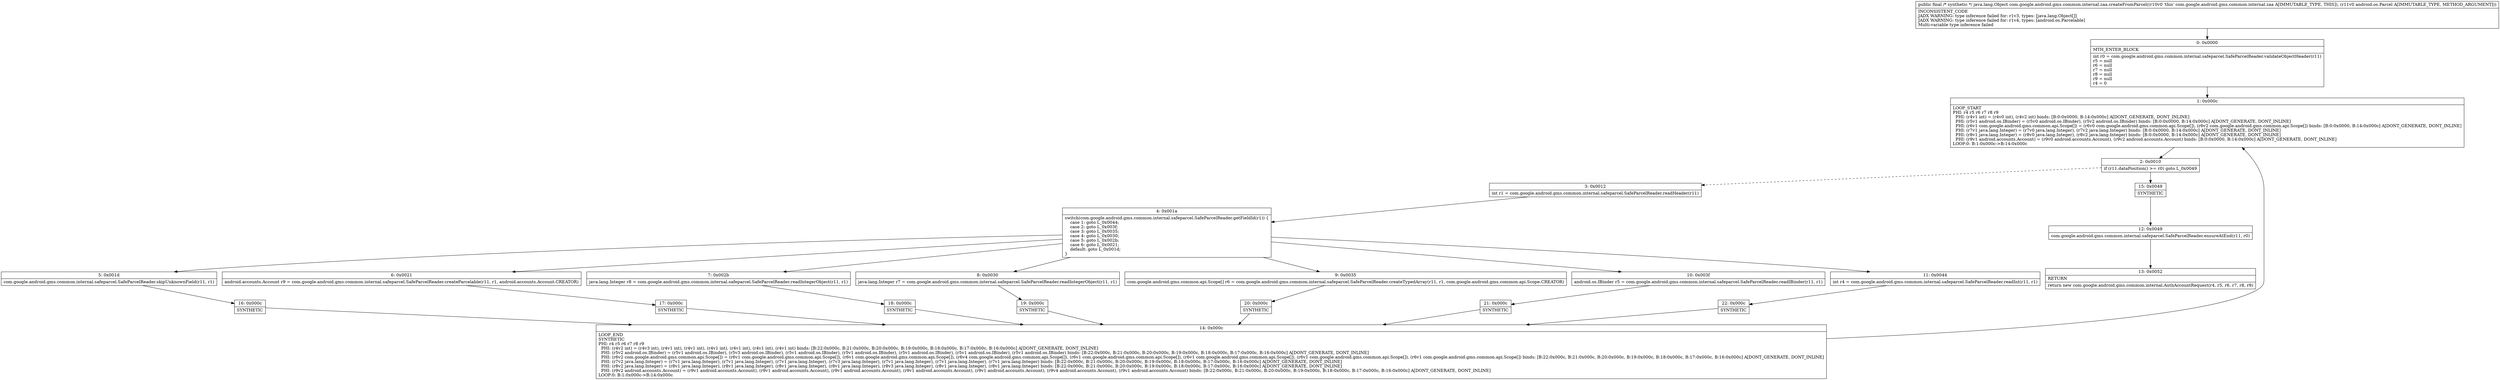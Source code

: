 digraph "CFG forcom.google.android.gms.common.internal.zaa.createFromParcel(Landroid\/os\/Parcel;)Ljava\/lang\/Object;" {
Node_0 [shape=record,label="{0\:\ 0x0000|MTH_ENTER_BLOCK\l|int r0 = com.google.android.gms.common.internal.safeparcel.SafeParcelReader.validateObjectHeader(r11)\lr5 = null\lr6 = null\lr7 = null\lr8 = null\lr9 = null\lr4 = 0\l}"];
Node_1 [shape=record,label="{1\:\ 0x000c|LOOP_START\lPHI: r4 r5 r6 r7 r8 r9 \l  PHI: (r4v1 int) = (r4v0 int), (r4v2 int) binds: [B:0:0x0000, B:14:0x000c] A[DONT_GENERATE, DONT_INLINE]\l  PHI: (r5v1 android.os.IBinder) = (r5v0 android.os.IBinder), (r5v2 android.os.IBinder) binds: [B:0:0x0000, B:14:0x000c] A[DONT_GENERATE, DONT_INLINE]\l  PHI: (r6v1 com.google.android.gms.common.api.Scope[]) = (r6v0 com.google.android.gms.common.api.Scope[]), (r6v2 com.google.android.gms.common.api.Scope[]) binds: [B:0:0x0000, B:14:0x000c] A[DONT_GENERATE, DONT_INLINE]\l  PHI: (r7v1 java.lang.Integer) = (r7v0 java.lang.Integer), (r7v2 java.lang.Integer) binds: [B:0:0x0000, B:14:0x000c] A[DONT_GENERATE, DONT_INLINE]\l  PHI: (r8v1 java.lang.Integer) = (r8v0 java.lang.Integer), (r8v2 java.lang.Integer) binds: [B:0:0x0000, B:14:0x000c] A[DONT_GENERATE, DONT_INLINE]\l  PHI: (r9v1 android.accounts.Account) = (r9v0 android.accounts.Account), (r9v2 android.accounts.Account) binds: [B:0:0x0000, B:14:0x000c] A[DONT_GENERATE, DONT_INLINE]\lLOOP:0: B:1:0x000c\-\>B:14:0x000c\l}"];
Node_2 [shape=record,label="{2\:\ 0x0010|if (r11.dataPosition() \>= r0) goto L_0x0049\l}"];
Node_3 [shape=record,label="{3\:\ 0x0012|int r1 = com.google.android.gms.common.internal.safeparcel.SafeParcelReader.readHeader(r11)\l}"];
Node_4 [shape=record,label="{4\:\ 0x001a|switch(com.google.android.gms.common.internal.safeparcel.SafeParcelReader.getFieldId(r1)) \{\l    case 1: goto L_0x0044;\l    case 2: goto L_0x003f;\l    case 3: goto L_0x0035;\l    case 4: goto L_0x0030;\l    case 5: goto L_0x002b;\l    case 6: goto L_0x0021;\l    default: goto L_0x001d;\l\}\l}"];
Node_5 [shape=record,label="{5\:\ 0x001d|com.google.android.gms.common.internal.safeparcel.SafeParcelReader.skipUnknownField(r11, r1)\l}"];
Node_6 [shape=record,label="{6\:\ 0x0021|android.accounts.Account r9 = com.google.android.gms.common.internal.safeparcel.SafeParcelReader.createParcelable(r11, r1, android.accounts.Account.CREATOR)\l}"];
Node_7 [shape=record,label="{7\:\ 0x002b|java.lang.Integer r8 = com.google.android.gms.common.internal.safeparcel.SafeParcelReader.readIntegerObject(r11, r1)\l}"];
Node_8 [shape=record,label="{8\:\ 0x0030|java.lang.Integer r7 = com.google.android.gms.common.internal.safeparcel.SafeParcelReader.readIntegerObject(r11, r1)\l}"];
Node_9 [shape=record,label="{9\:\ 0x0035|com.google.android.gms.common.api.Scope[] r6 = com.google.android.gms.common.internal.safeparcel.SafeParcelReader.createTypedArray(r11, r1, com.google.android.gms.common.api.Scope.CREATOR)\l}"];
Node_10 [shape=record,label="{10\:\ 0x003f|android.os.IBinder r5 = com.google.android.gms.common.internal.safeparcel.SafeParcelReader.readIBinder(r11, r1)\l}"];
Node_11 [shape=record,label="{11\:\ 0x0044|int r4 = com.google.android.gms.common.internal.safeparcel.SafeParcelReader.readInt(r11, r1)\l}"];
Node_12 [shape=record,label="{12\:\ 0x0049|com.google.android.gms.common.internal.safeparcel.SafeParcelReader.ensureAtEnd(r11, r0)\l}"];
Node_13 [shape=record,label="{13\:\ 0x0052|RETURN\l|return new com.google.android.gms.common.internal.AuthAccountRequest(r4, r5, r6, r7, r8, r9)\l}"];
Node_14 [shape=record,label="{14\:\ 0x000c|LOOP_END\lSYNTHETIC\lPHI: r4 r5 r6 r7 r8 r9 \l  PHI: (r4v2 int) = (r4v3 int), (r4v1 int), (r4v1 int), (r4v1 int), (r4v1 int), (r4v1 int), (r4v1 int) binds: [B:22:0x000c, B:21:0x000c, B:20:0x000c, B:19:0x000c, B:18:0x000c, B:17:0x000c, B:16:0x000c] A[DONT_GENERATE, DONT_INLINE]\l  PHI: (r5v2 android.os.IBinder) = (r5v1 android.os.IBinder), (r5v3 android.os.IBinder), (r5v1 android.os.IBinder), (r5v1 android.os.IBinder), (r5v1 android.os.IBinder), (r5v1 android.os.IBinder), (r5v1 android.os.IBinder) binds: [B:22:0x000c, B:21:0x000c, B:20:0x000c, B:19:0x000c, B:18:0x000c, B:17:0x000c, B:16:0x000c] A[DONT_GENERATE, DONT_INLINE]\l  PHI: (r6v2 com.google.android.gms.common.api.Scope[]) = (r6v1 com.google.android.gms.common.api.Scope[]), (r6v1 com.google.android.gms.common.api.Scope[]), (r6v4 com.google.android.gms.common.api.Scope[]), (r6v1 com.google.android.gms.common.api.Scope[]), (r6v1 com.google.android.gms.common.api.Scope[]), (r6v1 com.google.android.gms.common.api.Scope[]), (r6v1 com.google.android.gms.common.api.Scope[]) binds: [B:22:0x000c, B:21:0x000c, B:20:0x000c, B:19:0x000c, B:18:0x000c, B:17:0x000c, B:16:0x000c] A[DONT_GENERATE, DONT_INLINE]\l  PHI: (r7v2 java.lang.Integer) = (r7v1 java.lang.Integer), (r7v1 java.lang.Integer), (r7v1 java.lang.Integer), (r7v3 java.lang.Integer), (r7v1 java.lang.Integer), (r7v1 java.lang.Integer), (r7v1 java.lang.Integer) binds: [B:22:0x000c, B:21:0x000c, B:20:0x000c, B:19:0x000c, B:18:0x000c, B:17:0x000c, B:16:0x000c] A[DONT_GENERATE, DONT_INLINE]\l  PHI: (r8v2 java.lang.Integer) = (r8v1 java.lang.Integer), (r8v1 java.lang.Integer), (r8v1 java.lang.Integer), (r8v1 java.lang.Integer), (r8v3 java.lang.Integer), (r8v1 java.lang.Integer), (r8v1 java.lang.Integer) binds: [B:22:0x000c, B:21:0x000c, B:20:0x000c, B:19:0x000c, B:18:0x000c, B:17:0x000c, B:16:0x000c] A[DONT_GENERATE, DONT_INLINE]\l  PHI: (r9v2 android.accounts.Account) = (r9v1 android.accounts.Account), (r9v1 android.accounts.Account), (r9v1 android.accounts.Account), (r9v1 android.accounts.Account), (r9v1 android.accounts.Account), (r9v4 android.accounts.Account), (r9v1 android.accounts.Account) binds: [B:22:0x000c, B:21:0x000c, B:20:0x000c, B:19:0x000c, B:18:0x000c, B:17:0x000c, B:16:0x000c] A[DONT_GENERATE, DONT_INLINE]\lLOOP:0: B:1:0x000c\-\>B:14:0x000c\l}"];
Node_15 [shape=record,label="{15\:\ 0x0049|SYNTHETIC\l}"];
Node_16 [shape=record,label="{16\:\ 0x000c|SYNTHETIC\l}"];
Node_17 [shape=record,label="{17\:\ 0x000c|SYNTHETIC\l}"];
Node_18 [shape=record,label="{18\:\ 0x000c|SYNTHETIC\l}"];
Node_19 [shape=record,label="{19\:\ 0x000c|SYNTHETIC\l}"];
Node_20 [shape=record,label="{20\:\ 0x000c|SYNTHETIC\l}"];
Node_21 [shape=record,label="{21\:\ 0x000c|SYNTHETIC\l}"];
Node_22 [shape=record,label="{22\:\ 0x000c|SYNTHETIC\l}"];
MethodNode[shape=record,label="{public final \/* synthetic *\/ java.lang.Object com.google.android.gms.common.internal.zaa.createFromParcel((r10v0 'this' com.google.android.gms.common.internal.zaa A[IMMUTABLE_TYPE, THIS]), (r11v0 android.os.Parcel A[IMMUTABLE_TYPE, METHOD_ARGUMENT]))  | INCONSISTENT_CODE\lJADX WARNING: type inference failed for: r1v3, types: [java.lang.Object[]]\lJADX WARNING: type inference failed for: r1v4, types: [android.os.Parcelable]\lMulti\-variable type inference failed\l}"];
MethodNode -> Node_0;
Node_0 -> Node_1;
Node_1 -> Node_2;
Node_2 -> Node_3[style=dashed];
Node_2 -> Node_15;
Node_3 -> Node_4;
Node_4 -> Node_5;
Node_4 -> Node_6;
Node_4 -> Node_7;
Node_4 -> Node_8;
Node_4 -> Node_9;
Node_4 -> Node_10;
Node_4 -> Node_11;
Node_5 -> Node_16;
Node_6 -> Node_17;
Node_7 -> Node_18;
Node_8 -> Node_19;
Node_9 -> Node_20;
Node_10 -> Node_21;
Node_11 -> Node_22;
Node_12 -> Node_13;
Node_14 -> Node_1;
Node_15 -> Node_12;
Node_16 -> Node_14;
Node_17 -> Node_14;
Node_18 -> Node_14;
Node_19 -> Node_14;
Node_20 -> Node_14;
Node_21 -> Node_14;
Node_22 -> Node_14;
}

